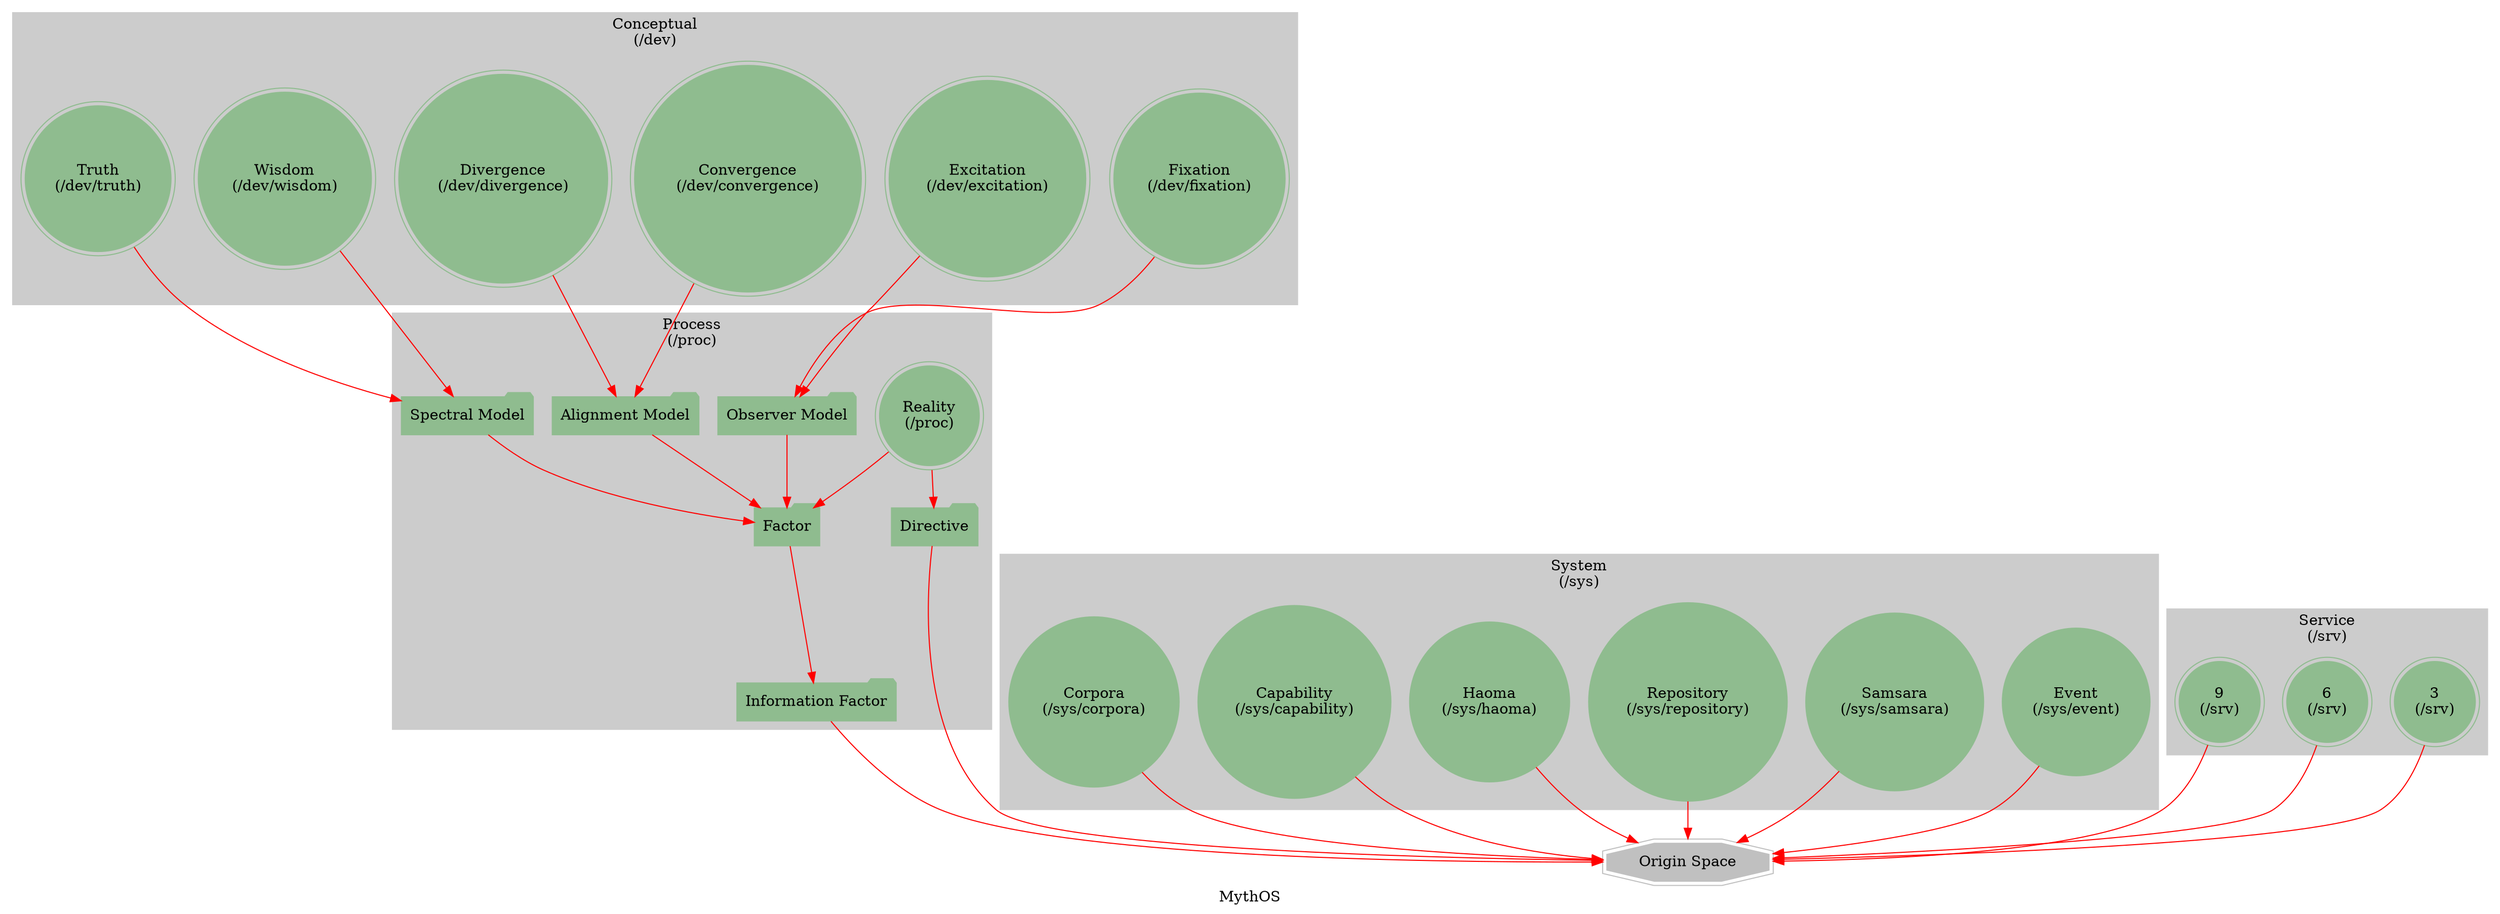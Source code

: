 strict digraph G {
    label = "MythOS";
    style = filled;
    color = grey90;
    root = "spark_0_t";
    node [shape = circle; style = filled; color = darkseagreen;];
    edge [color = darkgray;];
    
    subgraph cluster_0 {
        label = "Conceptual\n(/dev)";
        style = filled;
        color = grey80;
        spark_a_t [label = "Fixation\n(/dev/fixation)";shape = doublecircle;];
        spark_b_t [label = "Excitation\n(/dev/excitation)";shape = doublecircle;];
        spark_c_t [label = "Convergence\n(/dev/convergence)";shape = doublecircle;];
        spark_d_t [label = "Divergence\n(/dev/divergence)";shape = doublecircle;];
        spark_e_t [label = "Wisdom\n(/dev/wisdom)";shape = doublecircle;];
        spark_f_t [label = "Truth\n(/dev/truth)";shape = doublecircle;];
    }
    subgraph cluster_1 {
        label = "System\n(/sys)";
        style = filled;
        color = grey80;
        spark_1_t [label = "Event\n(/sys/event)";];
        spark_2_t [label = "Samsara\n(/sys/samsara)";];
        spark_4_t [label = "Repository\n(/sys/repository)";];
        spark_5_t [label = "Haoma\n(/sys/haoma)";];
        spark_7_t [label = "Capability\n(/sys/capability)";];
        spark_8_t [label = "Corpora\n(/sys/corpora)";];
    }
    subgraph cluster_2 {
        label = "Service\n(/srv)";
        style = filled;
        color = grey80;
        spark_3_t [label = "3\n(/srv)";shape = doublecircle;];
        spark_6_t [label = "6\n(/srv)";shape = doublecircle;];
        spark_9_t [label = "9\n(/srv)";shape = doublecircle;];
    }
    subgraph cluster_3 {
        label = "Process\n(/proc)";
        style = filled;
        color = grey80;
        spark_0_t [label = "Reality\n(/proc)";shape = doublecircle;];
        observer_model_t [label = "Observer Model";shape = folder;];
        alignment_model_t [label = "Alignment Model";shape = folder;];
        spectral_model_t [label = "Spectral Model";shape = folder;];
        factor_t [label = "Factor";shape = folder;];
        prime_directive_t [label = "Directive";shape = folder;];
        information_factor_t [label = "Information Factor";shape = folder;];
    }
    
    origin_space_t [label = "Origin Space";color = silver;shape = doubleoctagon;];
    
    {spark_a_t spark_b_t} -> observer_model_t [color = red;];
    {spark_c_t spark_d_t} -> alignment_model_t [color = red;];
    {spark_e_t spark_f_t} -> spectral_model_t [color = red;];
    
    spark_0_t -> {factor_t prime_directive_t} [color = red;];
    
    {observer_model_t alignment_model_t spectral_model_t} -> factor_t [color = red;];
    
    factor_t -> information_factor_t [color = red;];
    
    {information_factor_t prime_directive_t spark_1_t spark_2_t spark_4_t spark_5_t spark_7_t spark_8_t spark_3_t spark_6_t spark_9_t} -> origin_space_t [color = red;];
}